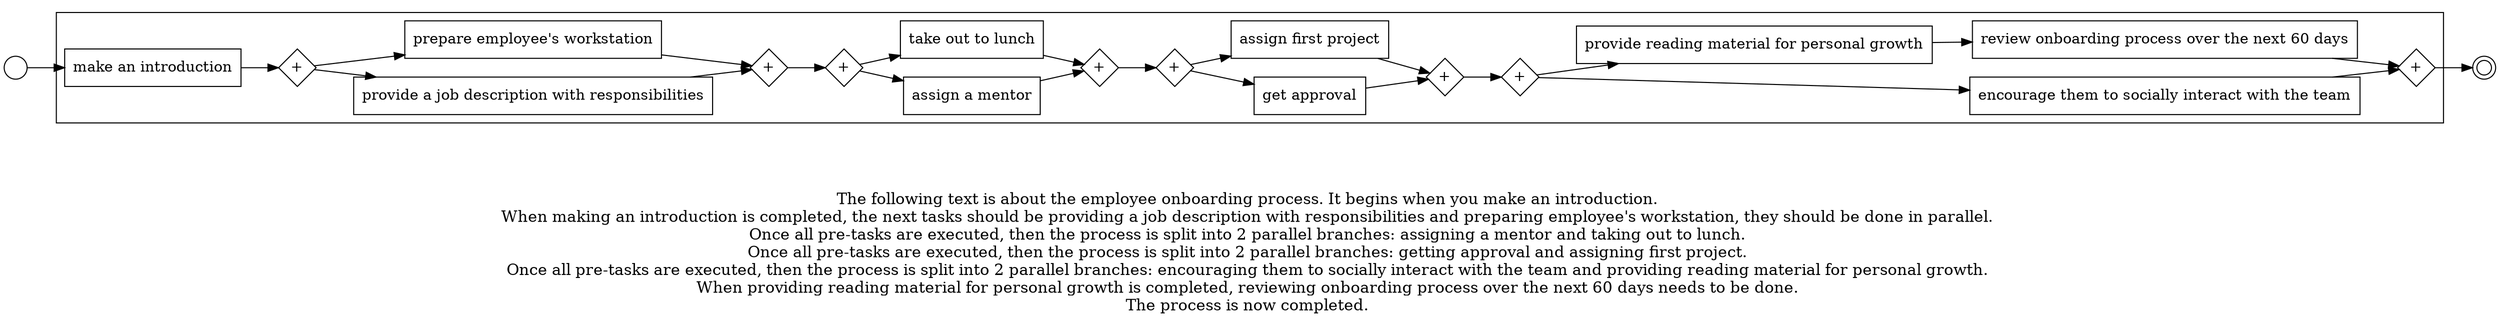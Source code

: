digraph employee_onboarding_process_14 {
	graph [rankdir=LR]
	START_NODE [label="" shape=circle width=0.3]
	subgraph CLUSTER_0 {
		"make an introduction" [shape=box]
		"AND_SPLIT--2. Before first day_HWWA" [label="+" fixedsize=true shape=diamond width=0.5]
		"make an introduction" -> "AND_SPLIT--2. Before first day_HWWA"
		"provide a job description with responsibilities" [shape=box]
		"AND_SPLIT--2. Before first day_HWWA" -> "provide a job description with responsibilities"
		"prepare employee's workstation" [shape=box]
		"AND_SPLIT--2. Before first day_HWWA" -> "prepare employee's workstation"
		"AND_JOIN--2. Before first day_HWWA" [label="+" fixedsize=true shape=diamond width=0.5]
		"provide a job description with responsibilities" -> "AND_JOIN--2. Before first day_HWWA"
		"prepare employee's workstation" -> "AND_JOIN--2. Before first day_HWWA"
		"AND_SPLIT--3. First day_GDD2" [label="+" fixedsize=true shape=diamond width=0.5]
		"AND_JOIN--2. Before first day_HWWA" -> "AND_SPLIT--3. First day_GDD2"
		"assign a mentor" [shape=box]
		"AND_SPLIT--3. First day_GDD2" -> "assign a mentor"
		"take out to lunch" [shape=box]
		"AND_SPLIT--3. First day_GDD2" -> "take out to lunch"
		"AND_JOIN--3. First day_GDD2" [label="+" fixedsize=true shape=diamond width=0.5]
		"assign a mentor" -> "AND_JOIN--3. First day_GDD2"
		"take out to lunch" -> "AND_JOIN--3. First day_GDD2"
		"AND_SPLIT--4. First week_F8UN" [label="+" fixedsize=true shape=diamond width=0.5]
		"AND_JOIN--3. First day_GDD2" -> "AND_SPLIT--4. First week_F8UN"
		"get approval" [shape=box]
		"AND_SPLIT--4. First week_F8UN" -> "get approval"
		"assign first project" [shape=box]
		"AND_SPLIT--4. First week_F8UN" -> "assign first project"
		"AND_JOIN--4. First week_F8UN" [label="+" fixedsize=true shape=diamond width=0.5]
		"get approval" -> "AND_JOIN--4. First week_F8UN"
		"assign first project" -> "AND_JOIN--4. First week_F8UN"
		"AND_SPLIT--5. First month_K6LB" [label="+" fixedsize=true shape=diamond width=0.5]
		"AND_JOIN--4. First week_F8UN" -> "AND_SPLIT--5. First month_K6LB"
		"encourage them to socially interact with the team" [shape=box]
		"AND_SPLIT--5. First month_K6LB" -> "encourage them to socially interact with the team"
		"provide reading material for personal growth" [shape=box]
		"AND_SPLIT--5. First month_K6LB" -> "provide reading material for personal growth"
		"review onboarding process over the next 60 days" [shape=box]
		"provide reading material for personal growth" -> "review onboarding process over the next 60 days"
		"AND_JOIN--5. First month_K6LB" [label="+" fixedsize=true shape=diamond width=0.5]
		"encourage them to socially interact with the team" -> "AND_JOIN--5. First month_K6LB"
		"review onboarding process over the next 60 days" -> "AND_JOIN--5. First month_K6LB"
	}
	START_NODE -> "make an introduction"
	END_NODE [label="" shape=doublecircle width=0.2]
	"AND_JOIN--5. First month_K6LB" -> END_NODE
	fontsize=15 label="\n\n
The following text is about the employee onboarding process. It begins when you make an introduction. 
When making an introduction is completed, the next tasks should be providing a job description with responsibilities and preparing employee's workstation, they should be done in parallel. 
Once all pre-tasks are executed, then the process is split into 2 parallel branches: assigning a mentor and taking out to lunch. 
Once all pre-tasks are executed, then the process is split into 2 parallel branches: getting approval and assigning first project. 
Once all pre-tasks are executed, then the process is split into 2 parallel branches: encouraging them to socially interact with the team and providing reading material for personal growth. 
When providing reading material for personal growth is completed, reviewing onboarding process over the next 60 days needs to be done. 
The process is now completed. 
"
}
